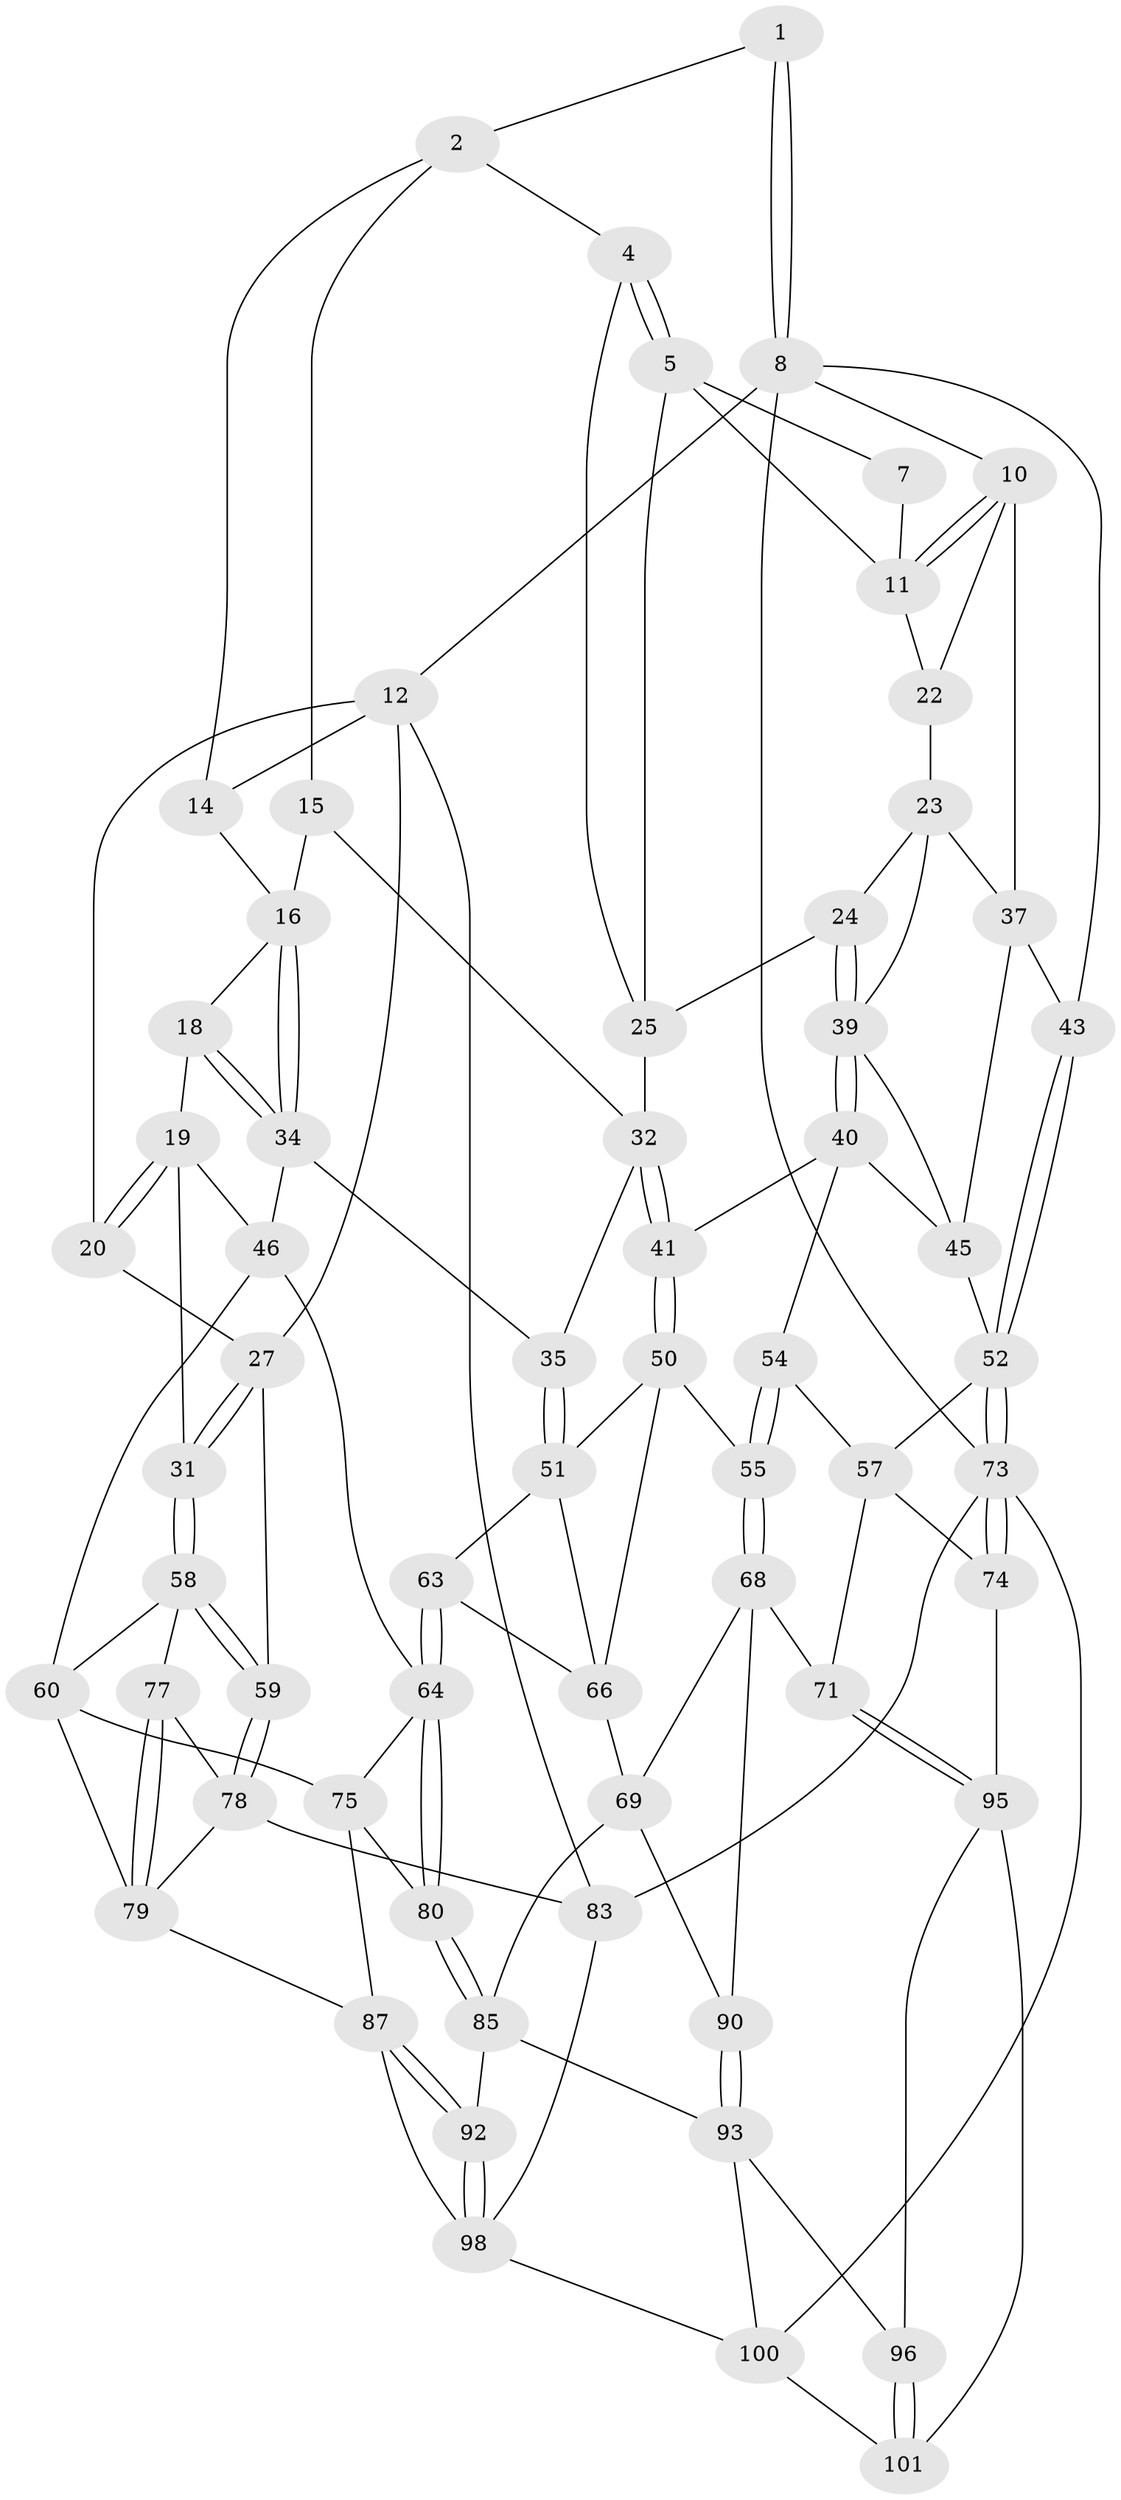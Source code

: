 // original degree distribution, {3: 0.0196078431372549, 4: 0.19607843137254902, 5: 0.6078431372549019, 6: 0.17647058823529413}
// Generated by graph-tools (version 1.1) at 2025/11/02/21/25 10:11:13]
// undirected, 64 vertices, 145 edges
graph export_dot {
graph [start="1"]
  node [color=gray90,style=filled];
  1 [pos="+0.8834506595726798+0"];
  2 [pos="+0.4608783338376067+0",super="+3"];
  4 [pos="+0.6405282507017326+0.15534475647168736"];
  5 [pos="+0.6998300715344659+0.1378516704478671",super="+6"];
  7 [pos="+0.8747620076677067+0"];
  8 [pos="+1+0",super="+9"];
  10 [pos="+1+0.18369076906980225",super="+26"];
  11 [pos="+0.8958662938269562+0.08068585181683106",super="+21"];
  12 [pos="+0+0",super="+13"];
  14 [pos="+0.31402931283497637+0"];
  15 [pos="+0.5292776259569283+0.16537347231901822"];
  16 [pos="+0.5280813876964411+0.1660416431071697",super="+17"];
  18 [pos="+0.29449252798478515+0.23633422411308583"];
  19 [pos="+0.254604172355889+0.2531305285814915",super="+30"];
  20 [pos="+0.13640912320632662+0.16722931688579437"];
  22 [pos="+0.8775966691992391+0.16892193729935082"];
  23 [pos="+0.8380909888661484+0.2340709554460066",super="+38"];
  24 [pos="+0.8190821107862498+0.23866588801370098"];
  25 [pos="+0.7967951952031884+0.22841671821498977",super="+29"];
  27 [pos="+0.0865450101023293+0.20303221066098842",super="+28"];
  31 [pos="+0.08624777260562981+0.3940789317768907"];
  32 [pos="+0.6818871893536825+0.3202519872986796",super="+33"];
  34 [pos="+0.4118488265012272+0.3175671017070413",super="+36"];
  35 [pos="+0.47999955852061094+0.4213755440019043"];
  37 [pos="+0.9526092475153727+0.2672539317716543",super="+44"];
  39 [pos="+0.7634112761569015+0.33998088564398293",super="+42"];
  40 [pos="+0.7413023372641069+0.35426814253253075",super="+49"];
  41 [pos="+0.6896471436056633+0.3365644163884034"];
  43 [pos="+1+0.46022164107347346"];
  45 [pos="+0.8951744932762791+0.3681400452157698",super="+48"];
  46 [pos="+0.2959584211428894+0.47989893700227715",super="+47"];
  50 [pos="+0.6207477382454281+0.42167180161443746",super="+56"];
  51 [pos="+0.5064127060682816+0.44506168890795283",super="+62"];
  52 [pos="+1+0.4725734253711126",super="+53"];
  54 [pos="+0.7713649081387831+0.4698465523047379"];
  55 [pos="+0.7217954536550112+0.5277676939763708"];
  57 [pos="+0.8790493235224476+0.5320834146966783",super="+70"];
  58 [pos="+0.009100612386356767+0.42611569878168815",super="+61"];
  59 [pos="+0+0.4327504109431414"];
  60 [pos="+0.15024938364522183+0.5819321070091471",super="+76"];
  63 [pos="+0.47431614781277287+0.6152200051420644"];
  64 [pos="+0.4393404167848262+0.6463869794698527",super="+65"];
  66 [pos="+0.600690340805761+0.5477178293468076",super="+67"];
  68 [pos="+0.7464264058462065+0.6429437555305306",super="+72"];
  69 [pos="+0.640077098735979+0.6650905328061892",super="+84"];
  71 [pos="+0.856046330622233+0.7056229567414399"];
  73 [pos="+1+0.6989375288081443",super="+86"];
  74 [pos="+1+0.7028084336324015"];
  75 [pos="+0.2766315149402895+0.6006329766232857",super="+81"];
  77 [pos="+0.03239311781421459+0.6423241737651605"];
  78 [pos="+0+0.6164500064769314",super="+82"];
  79 [pos="+0.17033165057644659+0.7611164599317322",super="+89"];
  80 [pos="+0.4319605462839794+0.6697549830164211"];
  83 [pos="+0+1"];
  85 [pos="+0.5299525188375762+0.765219934704435",super="+91"];
  87 [pos="+0.31685772335681317+0.7747035503550422",super="+88"];
  90 [pos="+0.6390281126268134+0.8243231827876089"];
  92 [pos="+0.33489323992669384+0.8031562480722786"];
  93 [pos="+0.6484414948658603+0.8890929466358902",super="+94"];
  95 [pos="+0.8437218055489754+0.7731935687024449",super="+97"];
  96 [pos="+0.7455023367097745+0.8925614789194122"];
  98 [pos="+0.4304129274287923+1",super="+99"];
  100 [pos="+0.4862413520647256+1",super="+102"];
  101 [pos="+0.9077498216266935+1"];
  1 -- 2;
  1 -- 8;
  1 -- 8;
  2 -- 14;
  2 -- 4;
  2 -- 15;
  4 -- 5;
  4 -- 5;
  4 -- 25;
  5 -- 25;
  5 -- 7;
  5 -- 11;
  7 -- 11;
  8 -- 12;
  8 -- 73;
  8 -- 10;
  8 -- 43;
  10 -- 11;
  10 -- 11;
  10 -- 37;
  10 -- 22;
  11 -- 22;
  12 -- 83;
  12 -- 27;
  12 -- 20;
  12 -- 14;
  14 -- 16;
  15 -- 16;
  15 -- 32;
  16 -- 34;
  16 -- 34;
  16 -- 18;
  18 -- 19;
  18 -- 34;
  18 -- 34;
  19 -- 20;
  19 -- 20;
  19 -- 46;
  19 -- 31;
  20 -- 27;
  22 -- 23;
  23 -- 24;
  23 -- 37;
  23 -- 39;
  24 -- 25;
  24 -- 39;
  24 -- 39;
  25 -- 32;
  27 -- 31;
  27 -- 31;
  27 -- 59;
  31 -- 58;
  31 -- 58;
  32 -- 41;
  32 -- 41;
  32 -- 35;
  34 -- 35;
  34 -- 46;
  35 -- 51;
  35 -- 51;
  37 -- 45;
  37 -- 43;
  39 -- 40;
  39 -- 40;
  39 -- 45;
  40 -- 41;
  40 -- 45;
  40 -- 54;
  41 -- 50;
  41 -- 50;
  43 -- 52;
  43 -- 52;
  45 -- 52;
  46 -- 64;
  46 -- 60;
  50 -- 51;
  50 -- 66;
  50 -- 55;
  51 -- 66;
  51 -- 63;
  52 -- 73;
  52 -- 73;
  52 -- 57;
  54 -- 55;
  54 -- 55;
  54 -- 57;
  55 -- 68;
  55 -- 68;
  57 -- 74;
  57 -- 71;
  58 -- 59;
  58 -- 59;
  58 -- 60;
  58 -- 77;
  59 -- 78;
  59 -- 78;
  60 -- 75;
  60 -- 79;
  63 -- 64;
  63 -- 64;
  63 -- 66;
  64 -- 80;
  64 -- 80;
  64 -- 75;
  66 -- 69;
  68 -- 69;
  68 -- 90;
  68 -- 71;
  69 -- 90;
  69 -- 85;
  71 -- 95;
  71 -- 95;
  73 -- 74;
  73 -- 74;
  73 -- 83;
  73 -- 100;
  74 -- 95;
  75 -- 80;
  75 -- 87;
  77 -- 78;
  77 -- 79;
  77 -- 79;
  78 -- 83;
  78 -- 79;
  79 -- 87;
  80 -- 85;
  80 -- 85;
  83 -- 98;
  85 -- 93;
  85 -- 92;
  87 -- 92;
  87 -- 92;
  87 -- 98;
  90 -- 93;
  90 -- 93;
  92 -- 98;
  92 -- 98;
  93 -- 96;
  93 -- 100;
  95 -- 96;
  95 -- 101;
  96 -- 101;
  96 -- 101;
  98 -- 100;
  100 -- 101;
}
